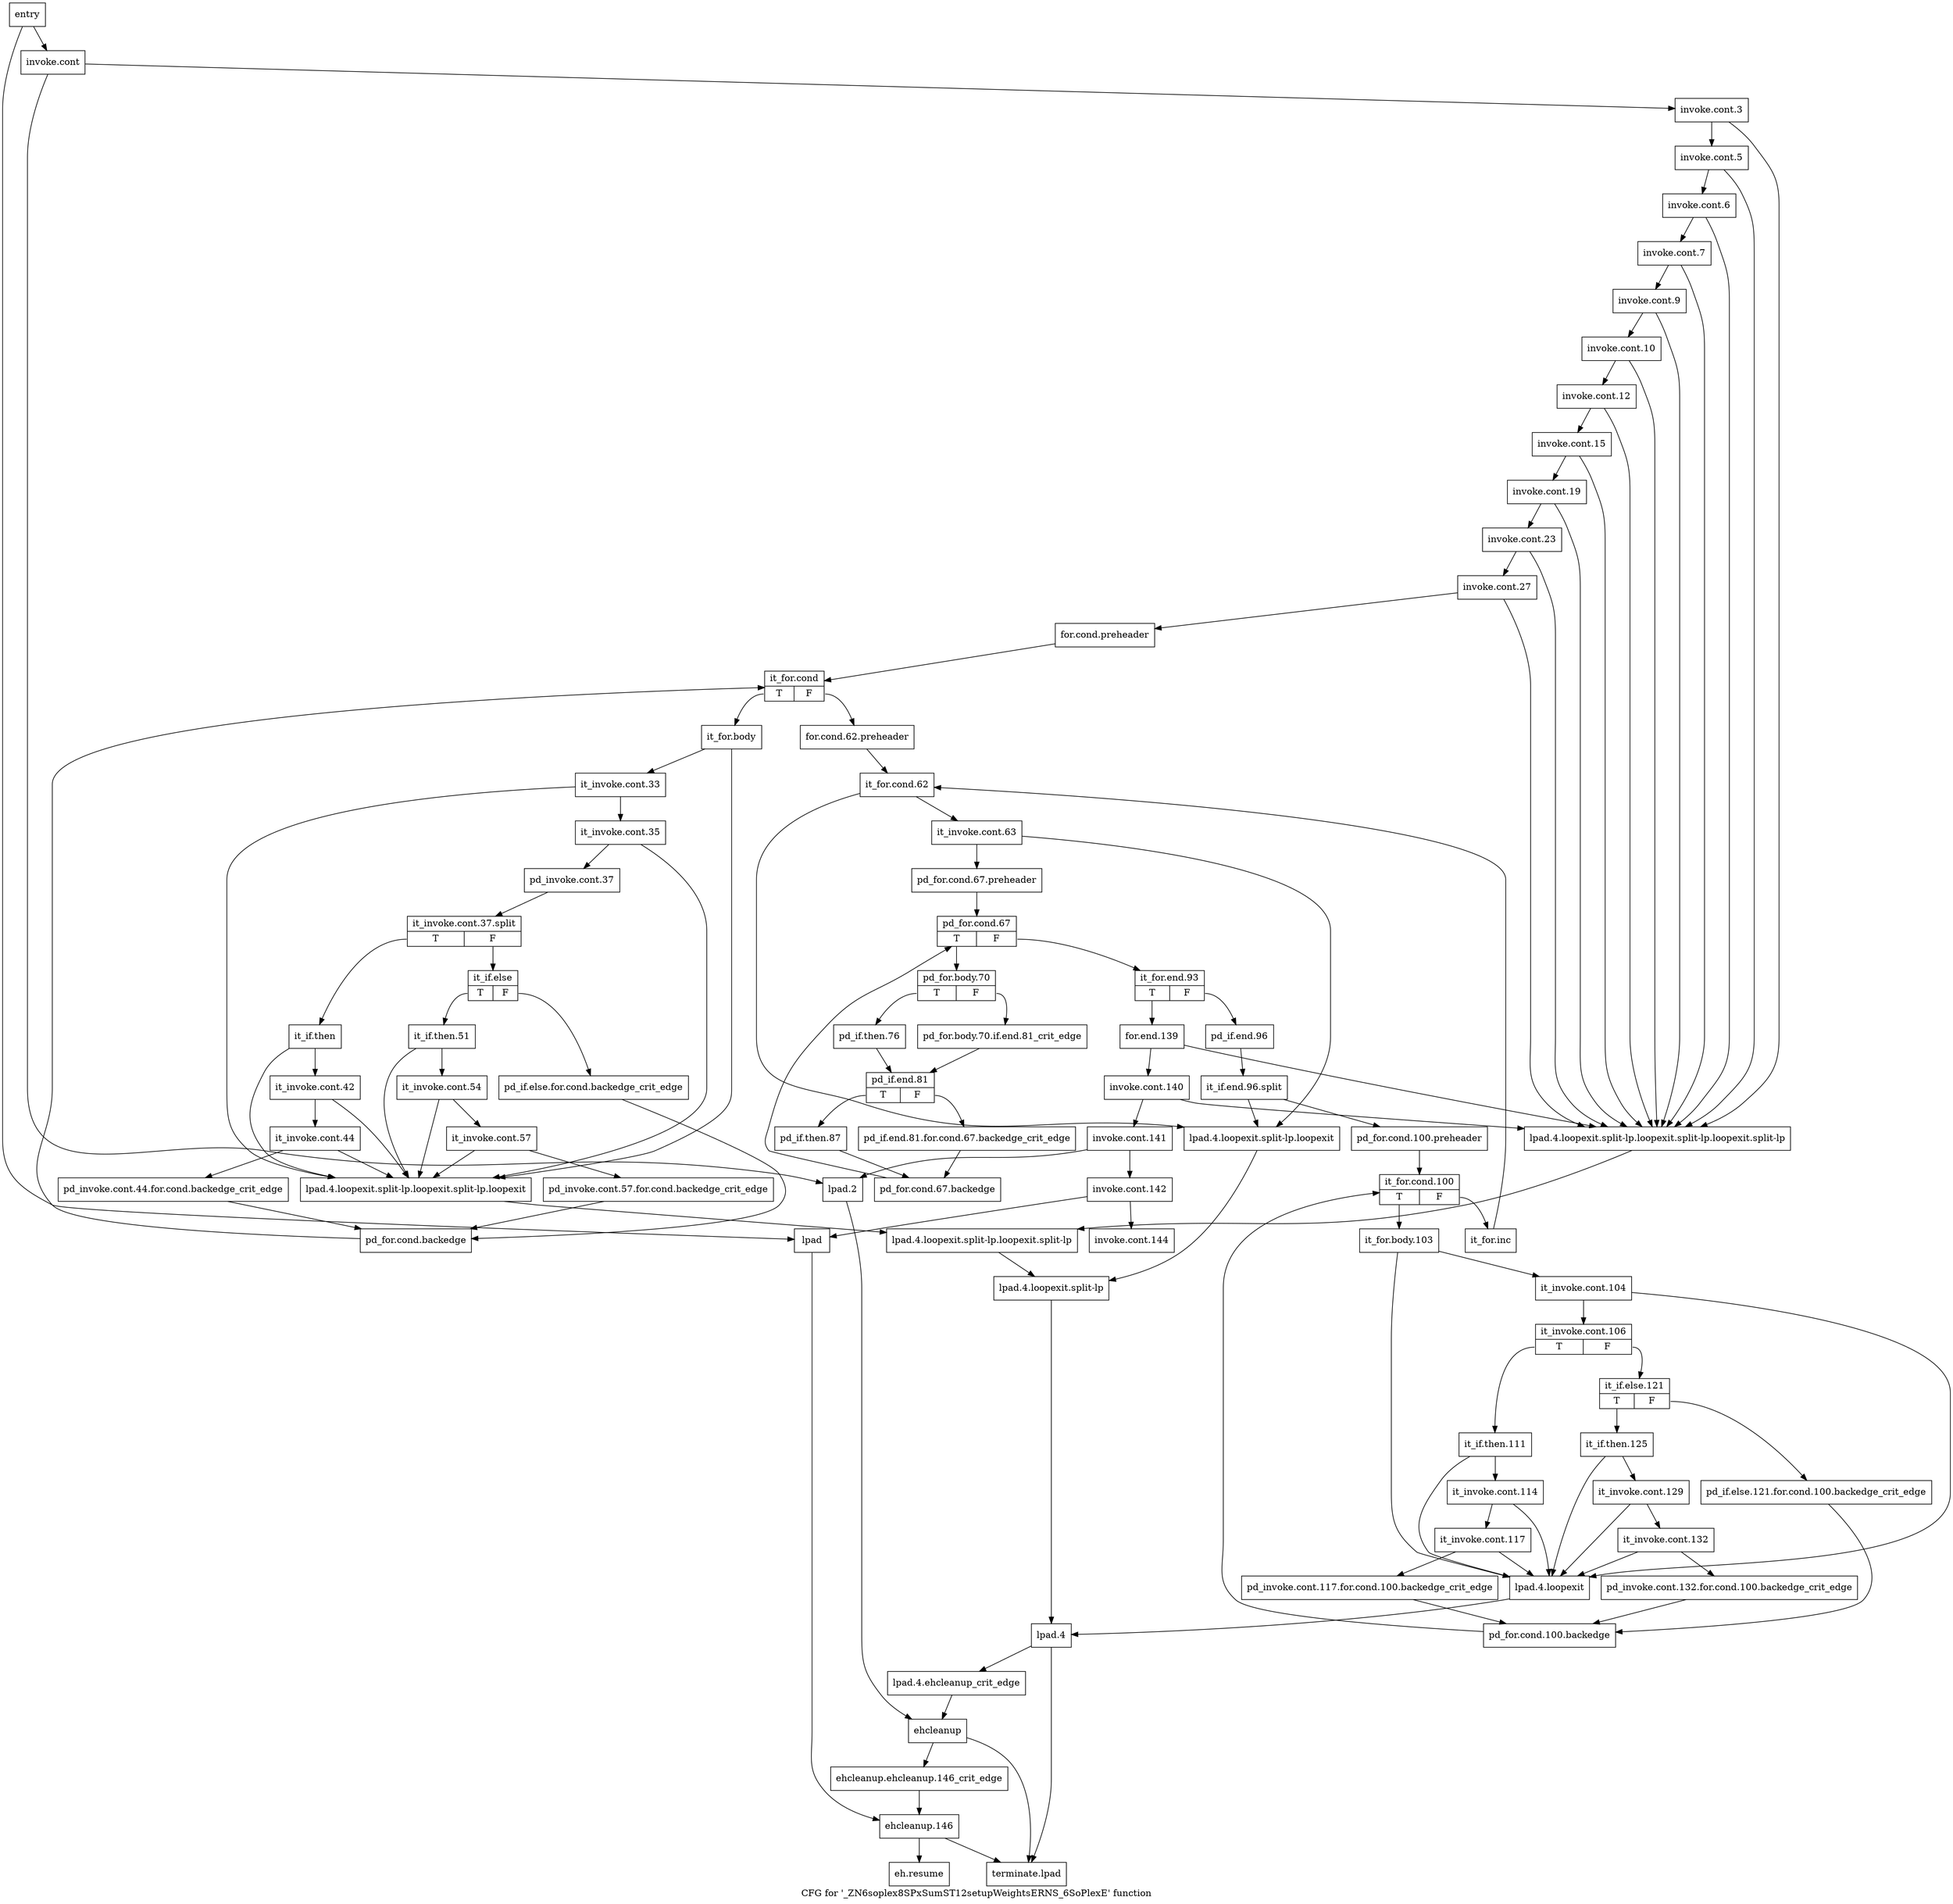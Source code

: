 digraph "CFG for '_ZN6soplex8SPxSumST12setupWeightsERNS_6SoPlexE' function" {
	label="CFG for '_ZN6soplex8SPxSumST12setupWeightsERNS_6SoPlexE' function";

	Node0x2a61440 [shape=record,label="{entry}"];
	Node0x2a61440 -> Node0x2a61490;
	Node0x2a61440 -> Node0x2a61bc0;
	Node0x2a61490 [shape=record,label="{invoke.cont}"];
	Node0x2a61490 -> Node0x2a614e0;
	Node0x2a61490 -> Node0x2a61c10;
	Node0x2a614e0 [shape=record,label="{invoke.cont.3}"];
	Node0x2a614e0 -> Node0x2a61530;
	Node0x2a614e0 -> Node0x2a61d50;
	Node0x2a61530 [shape=record,label="{invoke.cont.5}"];
	Node0x2a61530 -> Node0x2a61580;
	Node0x2a61530 -> Node0x2a61d50;
	Node0x2a61580 [shape=record,label="{invoke.cont.6}"];
	Node0x2a61580 -> Node0x2a615d0;
	Node0x2a61580 -> Node0x2a61d50;
	Node0x2a615d0 [shape=record,label="{invoke.cont.7}"];
	Node0x2a615d0 -> Node0x2a61620;
	Node0x2a615d0 -> Node0x2a61d50;
	Node0x2a61620 [shape=record,label="{invoke.cont.9}"];
	Node0x2a61620 -> Node0x2a61670;
	Node0x2a61620 -> Node0x2a61d50;
	Node0x2a61670 [shape=record,label="{invoke.cont.10}"];
	Node0x2a61670 -> Node0x2a616c0;
	Node0x2a61670 -> Node0x2a61d50;
	Node0x2a616c0 [shape=record,label="{invoke.cont.12}"];
	Node0x2a616c0 -> Node0x2a61710;
	Node0x2a616c0 -> Node0x2a61d50;
	Node0x2a61710 [shape=record,label="{invoke.cont.15}"];
	Node0x2a61710 -> Node0x2a61760;
	Node0x2a61710 -> Node0x2a61d50;
	Node0x2a61760 [shape=record,label="{invoke.cont.19}"];
	Node0x2a61760 -> Node0x2a617b0;
	Node0x2a61760 -> Node0x2a61d50;
	Node0x2a617b0 [shape=record,label="{invoke.cont.23}"];
	Node0x2a617b0 -> Node0x2a61800;
	Node0x2a617b0 -> Node0x2a61d50;
	Node0x2a61800 [shape=record,label="{invoke.cont.27}"];
	Node0x2a61800 -> Node0x2a61850;
	Node0x2a61800 -> Node0x2a61d50;
	Node0x2a61850 [shape=record,label="{for.cond.preheader}"];
	Node0x2a61850 -> Node0x2a618a0;
	Node0x2a618a0 [shape=record,label="{it_for.cond|{<s0>T|<s1>F}}"];
	Node0x2a618a0:s0 -> Node0x2a61940;
	Node0x2a618a0:s1 -> Node0x2a618f0;
	Node0x2a618f0 [shape=record,label="{for.cond.62.preheader}"];
	Node0x2a618f0 -> Node0x2a62110;
	Node0x2a61940 [shape=record,label="{it_for.body}"];
	Node0x2a61940 -> Node0x2a61990;
	Node0x2a61940 -> Node0x2a61d00;
	Node0x2a61990 [shape=record,label="{it_invoke.cont.33}"];
	Node0x2a61990 -> Node0x2a619e0;
	Node0x2a61990 -> Node0x2a61d00;
	Node0x2a619e0 [shape=record,label="{it_invoke.cont.35}"];
	Node0x2a619e0 -> Node0x2a61a30;
	Node0x2a619e0 -> Node0x2a61d00;
	Node0x2a61a30 [shape=record,label="{pd_invoke.cont.37}"];
	Node0x2a61a30 -> Node0x3385a70;
	Node0x3385a70 [shape=record,label="{it_invoke.cont.37.split|{<s0>T|<s1>F}}"];
	Node0x3385a70:s0 -> Node0x2a61a80;
	Node0x3385a70:s1 -> Node0x2a61ee0;
	Node0x2a61a80 [shape=record,label="{it_if.then}"];
	Node0x2a61a80 -> Node0x2a61ad0;
	Node0x2a61a80 -> Node0x2a61d00;
	Node0x2a61ad0 [shape=record,label="{it_invoke.cont.42}"];
	Node0x2a61ad0 -> Node0x2a61b20;
	Node0x2a61ad0 -> Node0x2a61d00;
	Node0x2a61b20 [shape=record,label="{it_invoke.cont.44}"];
	Node0x2a61b20 -> Node0x2a61b70;
	Node0x2a61b20 -> Node0x2a61d00;
	Node0x2a61b70 [shape=record,label="{pd_invoke.cont.44.for.cond.backedge_crit_edge}"];
	Node0x2a61b70 -> Node0x2a61f80;
	Node0x2a61bc0 [shape=record,label="{lpad}"];
	Node0x2a61bc0 -> Node0x2a62ca0;
	Node0x2a61c10 [shape=record,label="{lpad.2}"];
	Node0x2a61c10 -> Node0x2a62c00;
	Node0x2a61c60 [shape=record,label="{lpad.4.loopexit}"];
	Node0x2a61c60 -> Node0x2a61e40;
	Node0x2a61cb0 [shape=record,label="{lpad.4.loopexit.split-lp.loopexit}"];
	Node0x2a61cb0 -> Node0x2a61df0;
	Node0x2a61d00 [shape=record,label="{lpad.4.loopexit.split-lp.loopexit.split-lp.loopexit}"];
	Node0x2a61d00 -> Node0x2a61da0;
	Node0x2a61d50 [shape=record,label="{lpad.4.loopexit.split-lp.loopexit.split-lp.loopexit.split-lp}"];
	Node0x2a61d50 -> Node0x2a61da0;
	Node0x2a61da0 [shape=record,label="{lpad.4.loopexit.split-lp.loopexit.split-lp}"];
	Node0x2a61da0 -> Node0x2a61df0;
	Node0x2a61df0 [shape=record,label="{lpad.4.loopexit.split-lp}"];
	Node0x2a61df0 -> Node0x2a61e40;
	Node0x2a61e40 [shape=record,label="{lpad.4}"];
	Node0x2a61e40 -> Node0x2a61e90;
	Node0x2a61e40 -> Node0x2a62d40;
	Node0x2a61e90 [shape=record,label="{lpad.4.ehcleanup_crit_edge}"];
	Node0x2a61e90 -> Node0x2a62c00;
	Node0x2a61ee0 [shape=record,label="{it_if.else|{<s0>T|<s1>F}}"];
	Node0x2a61ee0:s0 -> Node0x2a61fd0;
	Node0x2a61ee0:s1 -> Node0x2a61f30;
	Node0x2a61f30 [shape=record,label="{pd_if.else.for.cond.backedge_crit_edge}"];
	Node0x2a61f30 -> Node0x2a61f80;
	Node0x2a61f80 [shape=record,label="{pd_for.cond.backedge}"];
	Node0x2a61f80 -> Node0x2a618a0;
	Node0x2a61fd0 [shape=record,label="{it_if.then.51}"];
	Node0x2a61fd0 -> Node0x2a62020;
	Node0x2a61fd0 -> Node0x2a61d00;
	Node0x2a62020 [shape=record,label="{it_invoke.cont.54}"];
	Node0x2a62020 -> Node0x2a62070;
	Node0x2a62020 -> Node0x2a61d00;
	Node0x2a62070 [shape=record,label="{it_invoke.cont.57}"];
	Node0x2a62070 -> Node0x2a620c0;
	Node0x2a62070 -> Node0x2a61d00;
	Node0x2a620c0 [shape=record,label="{pd_invoke.cont.57.for.cond.backedge_crit_edge}"];
	Node0x2a620c0 -> Node0x2a61f80;
	Node0x2a62110 [shape=record,label="{it_for.cond.62}"];
	Node0x2a62110 -> Node0x2a62160;
	Node0x2a62110 -> Node0x2a61cb0;
	Node0x2a62160 [shape=record,label="{it_invoke.cont.63}"];
	Node0x2a62160 -> Node0x2a621b0;
	Node0x2a62160 -> Node0x2a61cb0;
	Node0x2a621b0 [shape=record,label="{pd_for.cond.67.preheader}"];
	Node0x2a621b0 -> Node0x2a62200;
	Node0x2a62200 [shape=record,label="{pd_for.cond.67|{<s0>T|<s1>F}}"];
	Node0x2a62200:s0 -> Node0x2a62250;
	Node0x2a62200:s1 -> Node0x2a62480;
	Node0x2a62250 [shape=record,label="{pd_for.body.70|{<s0>T|<s1>F}}"];
	Node0x2a62250:s0 -> Node0x2a622f0;
	Node0x2a62250:s1 -> Node0x2a622a0;
	Node0x2a622a0 [shape=record,label="{pd_for.body.70.if.end.81_crit_edge}"];
	Node0x2a622a0 -> Node0x2a62340;
	Node0x2a622f0 [shape=record,label="{pd_if.then.76}"];
	Node0x2a622f0 -> Node0x2a62340;
	Node0x2a62340 [shape=record,label="{pd_if.end.81|{<s0>T|<s1>F}}"];
	Node0x2a62340:s0 -> Node0x2a623e0;
	Node0x2a62340:s1 -> Node0x2a62390;
	Node0x2a62390 [shape=record,label="{pd_if.end.81.for.cond.67.backedge_crit_edge}"];
	Node0x2a62390 -> Node0x2a62430;
	Node0x2a623e0 [shape=record,label="{pd_if.then.87}"];
	Node0x2a623e0 -> Node0x2a62430;
	Node0x2a62430 [shape=record,label="{pd_for.cond.67.backedge}"];
	Node0x2a62430 -> Node0x2a62200;
	Node0x2a62480 [shape=record,label="{it_for.end.93|{<s0>T|<s1>F}}"];
	Node0x2a62480:s0 -> Node0x2a62a70;
	Node0x2a62480:s1 -> Node0x2a624d0;
	Node0x2a624d0 [shape=record,label="{pd_if.end.96}"];
	Node0x2a624d0 -> Node0x3384fc0;
	Node0x3384fc0 [shape=record,label="{it_if.end.96.split}"];
	Node0x3384fc0 -> Node0x2a62520;
	Node0x3384fc0 -> Node0x2a61cb0;
	Node0x2a62520 [shape=record,label="{pd_for.cond.100.preheader}"];
	Node0x2a62520 -> Node0x2a62570;
	Node0x2a62570 [shape=record,label="{it_for.cond.100|{<s0>T|<s1>F}}"];
	Node0x2a62570:s0 -> Node0x2a625c0;
	Node0x2a62570:s1 -> Node0x2a62a20;
	Node0x2a625c0 [shape=record,label="{it_for.body.103}"];
	Node0x2a625c0 -> Node0x2a62610;
	Node0x2a625c0 -> Node0x2a61c60;
	Node0x2a62610 [shape=record,label="{it_invoke.cont.104}"];
	Node0x2a62610 -> Node0x2a62660;
	Node0x2a62610 -> Node0x2a61c60;
	Node0x2a62660 [shape=record,label="{it_invoke.cont.106|{<s0>T|<s1>F}}"];
	Node0x2a62660:s0 -> Node0x2a626b0;
	Node0x2a62660:s1 -> Node0x2a627f0;
	Node0x2a626b0 [shape=record,label="{it_if.then.111}"];
	Node0x2a626b0 -> Node0x2a62700;
	Node0x2a626b0 -> Node0x2a61c60;
	Node0x2a62700 [shape=record,label="{it_invoke.cont.114}"];
	Node0x2a62700 -> Node0x2a62750;
	Node0x2a62700 -> Node0x2a61c60;
	Node0x2a62750 [shape=record,label="{it_invoke.cont.117}"];
	Node0x2a62750 -> Node0x2a627a0;
	Node0x2a62750 -> Node0x2a61c60;
	Node0x2a627a0 [shape=record,label="{pd_invoke.cont.117.for.cond.100.backedge_crit_edge}"];
	Node0x2a627a0 -> Node0x2a62890;
	Node0x2a627f0 [shape=record,label="{it_if.else.121|{<s0>T|<s1>F}}"];
	Node0x2a627f0:s0 -> Node0x2a628e0;
	Node0x2a627f0:s1 -> Node0x2a62840;
	Node0x2a62840 [shape=record,label="{pd_if.else.121.for.cond.100.backedge_crit_edge}"];
	Node0x2a62840 -> Node0x2a62890;
	Node0x2a62890 [shape=record,label="{pd_for.cond.100.backedge}"];
	Node0x2a62890 -> Node0x2a62570;
	Node0x2a628e0 [shape=record,label="{it_if.then.125}"];
	Node0x2a628e0 -> Node0x2a62930;
	Node0x2a628e0 -> Node0x2a61c60;
	Node0x2a62930 [shape=record,label="{it_invoke.cont.129}"];
	Node0x2a62930 -> Node0x2a62980;
	Node0x2a62930 -> Node0x2a61c60;
	Node0x2a62980 [shape=record,label="{it_invoke.cont.132}"];
	Node0x2a62980 -> Node0x2a629d0;
	Node0x2a62980 -> Node0x2a61c60;
	Node0x2a629d0 [shape=record,label="{pd_invoke.cont.132.for.cond.100.backedge_crit_edge}"];
	Node0x2a629d0 -> Node0x2a62890;
	Node0x2a62a20 [shape=record,label="{it_for.inc}"];
	Node0x2a62a20 -> Node0x2a62110;
	Node0x2a62a70 [shape=record,label="{for.end.139}"];
	Node0x2a62a70 -> Node0x2a62ac0;
	Node0x2a62a70 -> Node0x2a61d50;
	Node0x2a62ac0 [shape=record,label="{invoke.cont.140}"];
	Node0x2a62ac0 -> Node0x2a62b10;
	Node0x2a62ac0 -> Node0x2a61d50;
	Node0x2a62b10 [shape=record,label="{invoke.cont.141}"];
	Node0x2a62b10 -> Node0x2a62b60;
	Node0x2a62b10 -> Node0x2a61c10;
	Node0x2a62b60 [shape=record,label="{invoke.cont.142}"];
	Node0x2a62b60 -> Node0x2a62bb0;
	Node0x2a62b60 -> Node0x2a61bc0;
	Node0x2a62bb0 [shape=record,label="{invoke.cont.144}"];
	Node0x2a62c00 [shape=record,label="{ehcleanup}"];
	Node0x2a62c00 -> Node0x2a62c50;
	Node0x2a62c00 -> Node0x2a62d40;
	Node0x2a62c50 [shape=record,label="{ehcleanup.ehcleanup.146_crit_edge}"];
	Node0x2a62c50 -> Node0x2a62ca0;
	Node0x2a62ca0 [shape=record,label="{ehcleanup.146}"];
	Node0x2a62ca0 -> Node0x2a62cf0;
	Node0x2a62ca0 -> Node0x2a62d40;
	Node0x2a62cf0 [shape=record,label="{eh.resume}"];
	Node0x2a62d40 [shape=record,label="{terminate.lpad}"];
}
